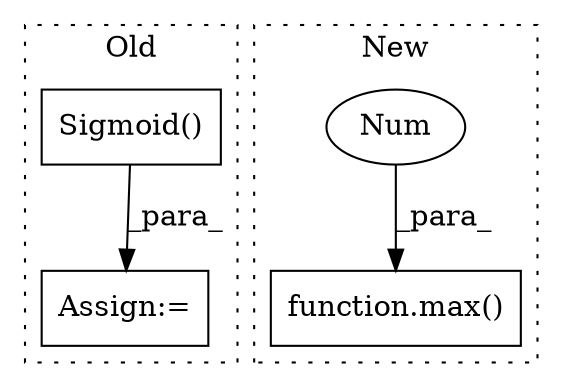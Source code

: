digraph G {
subgraph cluster0 {
1 [label="Sigmoid()" a="75" s="2471" l="12" shape="box"];
4 [label="Assign:=" a="68" s="2468" l="3" shape="box"];
label = "Old";
style="dotted";
}
subgraph cluster1 {
2 [label="function.max()" a="75" s="2307,2335" l="4,1" shape="box"];
3 [label="Num" a="76" s="2334" l="1" shape="ellipse"];
label = "New";
style="dotted";
}
1 -> 4 [label="_para_"];
3 -> 2 [label="_para_"];
}
